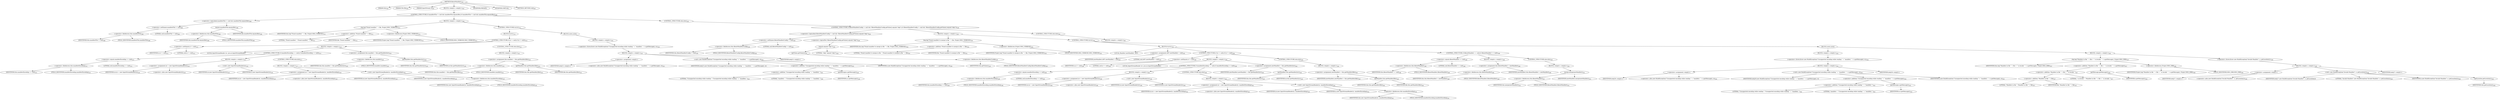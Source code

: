 digraph "filesetManifest" {  
"954" [label = <(METHOD,filesetManifest)<SUB>507</SUB>> ]
"64" [label = <(PARAM,this)<SUB>507</SUB>> ]
"955" [label = <(PARAM,File file)<SUB>507</SUB>> ]
"956" [label = <(PARAM,InputStream is)<SUB>507</SUB>> ]
"957" [label = <(BLOCK,&lt;empty&gt;,&lt;empty&gt;)<SUB>507</SUB>> ]
"958" [label = <(CONTROL_STRUCTURE,if (manifestFile != null &amp;&amp; manifestFile.equals(file)),if (manifestFile != null &amp;&amp; manifestFile.equals(file)))<SUB>508</SUB>> ]
"959" [label = <(&lt;operator&gt;.logicalAnd,manifestFile != null &amp;&amp; manifestFile.equals(file))<SUB>508</SUB>> ]
"960" [label = <(&lt;operator&gt;.notEquals,manifestFile != null)<SUB>508</SUB>> ]
"961" [label = <(&lt;operator&gt;.fieldAccess,this.manifestFile)<SUB>508</SUB>> ]
"962" [label = <(IDENTIFIER,this,manifestFile != null)<SUB>508</SUB>> ]
"963" [label = <(FIELD_IDENTIFIER,manifestFile,manifestFile)<SUB>508</SUB>> ]
"964" [label = <(LITERAL,null,manifestFile != null)<SUB>508</SUB>> ]
"965" [label = <(equals,manifestFile.equals(file))<SUB>508</SUB>> ]
"966" [label = <(&lt;operator&gt;.fieldAccess,this.manifestFile)<SUB>508</SUB>> ]
"967" [label = <(IDENTIFIER,this,manifestFile.equals(file))<SUB>508</SUB>> ]
"968" [label = <(FIELD_IDENTIFIER,manifestFile,manifestFile)<SUB>508</SUB>> ]
"969" [label = <(IDENTIFIER,file,manifestFile.equals(file))<SUB>508</SUB>> ]
"970" [label = <(BLOCK,&lt;empty&gt;,&lt;empty&gt;)<SUB>508</SUB>> ]
"971" [label = <(log,log(&quot;Found manifest &quot; + file, Project.MSG_VERBOSE))<SUB>511</SUB>> ]
"63" [label = <(IDENTIFIER,this,log(&quot;Found manifest &quot; + file, Project.MSG_VERBOSE))<SUB>511</SUB>> ]
"972" [label = <(&lt;operator&gt;.addition,&quot;Found manifest &quot; + file)<SUB>511</SUB>> ]
"973" [label = <(LITERAL,&quot;Found manifest &quot;,&quot;Found manifest &quot; + file)<SUB>511</SUB>> ]
"974" [label = <(IDENTIFIER,file,&quot;Found manifest &quot; + file)<SUB>511</SUB>> ]
"975" [label = <(&lt;operator&gt;.fieldAccess,Project.MSG_VERBOSE)<SUB>511</SUB>> ]
"976" [label = <(IDENTIFIER,Project,log(&quot;Found manifest &quot; + file, Project.MSG_VERBOSE))<SUB>511</SUB>> ]
"977" [label = <(FIELD_IDENTIFIER,MSG_VERBOSE,MSG_VERBOSE)<SUB>511</SUB>> ]
"978" [label = <(CONTROL_STRUCTURE,try,try)<SUB>512</SUB>> ]
"979" [label = <(BLOCK,try,try)<SUB>512</SUB>> ]
"980" [label = <(CONTROL_STRUCTURE,if (is != null),if (is != null))<SUB>513</SUB>> ]
"981" [label = <(&lt;operator&gt;.notEquals,is != null)<SUB>513</SUB>> ]
"982" [label = <(IDENTIFIER,is,is != null)<SUB>513</SUB>> ]
"983" [label = <(LITERAL,null,is != null)<SUB>513</SUB>> ]
"984" [label = <(BLOCK,&lt;empty&gt;,&lt;empty&gt;)<SUB>513</SUB>> ]
"66" [label = <(LOCAL,InputStreamReader isr: java.io.InputStreamReader)> ]
"985" [label = <(CONTROL_STRUCTURE,if (manifestEncoding == null),if (manifestEncoding == null))<SUB>515</SUB>> ]
"986" [label = <(&lt;operator&gt;.equals,manifestEncoding == null)<SUB>515</SUB>> ]
"987" [label = <(&lt;operator&gt;.fieldAccess,this.manifestEncoding)<SUB>515</SUB>> ]
"988" [label = <(IDENTIFIER,this,manifestEncoding == null)<SUB>515</SUB>> ]
"989" [label = <(FIELD_IDENTIFIER,manifestEncoding,manifestEncoding)<SUB>515</SUB>> ]
"990" [label = <(LITERAL,null,manifestEncoding == null)<SUB>515</SUB>> ]
"991" [label = <(BLOCK,&lt;empty&gt;,&lt;empty&gt;)<SUB>515</SUB>> ]
"992" [label = <(&lt;operator&gt;.assignment,isr = new InputStreamReader(is))<SUB>516</SUB>> ]
"993" [label = <(IDENTIFIER,isr,isr = new InputStreamReader(is))<SUB>516</SUB>> ]
"994" [label = <(&lt;operator&gt;.alloc,new InputStreamReader(is))<SUB>516</SUB>> ]
"995" [label = <(&lt;init&gt;,new InputStreamReader(is))<SUB>516</SUB>> ]
"65" [label = <(IDENTIFIER,isr,new InputStreamReader(is))<SUB>516</SUB>> ]
"996" [label = <(IDENTIFIER,is,new InputStreamReader(is))<SUB>516</SUB>> ]
"997" [label = <(CONTROL_STRUCTURE,else,else)<SUB>517</SUB>> ]
"998" [label = <(BLOCK,&lt;empty&gt;,&lt;empty&gt;)<SUB>517</SUB>> ]
"999" [label = <(&lt;operator&gt;.assignment,isr = new InputStreamReader(is, manifestEncoding))<SUB>518</SUB>> ]
"1000" [label = <(IDENTIFIER,isr,isr = new InputStreamReader(is, manifestEncoding))<SUB>518</SUB>> ]
"1001" [label = <(&lt;operator&gt;.alloc,new InputStreamReader(is, manifestEncoding))<SUB>518</SUB>> ]
"1002" [label = <(&lt;init&gt;,new InputStreamReader(is, manifestEncoding))<SUB>518</SUB>> ]
"67" [label = <(IDENTIFIER,isr,new InputStreamReader(is, manifestEncoding))<SUB>518</SUB>> ]
"1003" [label = <(IDENTIFIER,is,new InputStreamReader(is, manifestEncoding))<SUB>518</SUB>> ]
"1004" [label = <(&lt;operator&gt;.fieldAccess,this.manifestEncoding)<SUB>518</SUB>> ]
"1005" [label = <(IDENTIFIER,this,new InputStreamReader(is, manifestEncoding))<SUB>518</SUB>> ]
"1006" [label = <(FIELD_IDENTIFIER,manifestEncoding,manifestEncoding)<SUB>518</SUB>> ]
"1007" [label = <(&lt;operator&gt;.assignment,this.manifest = this.getManifest(isr))<SUB>520</SUB>> ]
"1008" [label = <(&lt;operator&gt;.fieldAccess,this.manifest)<SUB>520</SUB>> ]
"1009" [label = <(IDENTIFIER,this,this.manifest = this.getManifest(isr))<SUB>520</SUB>> ]
"1010" [label = <(FIELD_IDENTIFIER,manifest,manifest)<SUB>520</SUB>> ]
"1011" [label = <(getManifest,this.getManifest(isr))<SUB>520</SUB>> ]
"68" [label = <(IDENTIFIER,this,this.getManifest(isr))<SUB>520</SUB>> ]
"1012" [label = <(IDENTIFIER,isr,this.getManifest(isr))<SUB>520</SUB>> ]
"1013" [label = <(CONTROL_STRUCTURE,else,else)<SUB>521</SUB>> ]
"1014" [label = <(BLOCK,&lt;empty&gt;,&lt;empty&gt;)<SUB>521</SUB>> ]
"1015" [label = <(&lt;operator&gt;.assignment,this.manifest = this.getManifest(file))<SUB>522</SUB>> ]
"1016" [label = <(&lt;operator&gt;.fieldAccess,this.manifest)<SUB>522</SUB>> ]
"1017" [label = <(IDENTIFIER,this,this.manifest = this.getManifest(file))<SUB>522</SUB>> ]
"1018" [label = <(FIELD_IDENTIFIER,manifest,manifest)<SUB>522</SUB>> ]
"1019" [label = <(getManifest,this.getManifest(file))<SUB>522</SUB>> ]
"69" [label = <(IDENTIFIER,this,this.getManifest(file))<SUB>522</SUB>> ]
"1020" [label = <(IDENTIFIER,file,this.getManifest(file))<SUB>522</SUB>> ]
"1021" [label = <(BLOCK,catch,catch)> ]
"1022" [label = <(BLOCK,&lt;empty&gt;,&lt;empty&gt;)<SUB>524</SUB>> ]
"1023" [label = <(&lt;operator&gt;.throw,throw new BuildException(&quot;Unsupported encoding while reading &quot; + &quot;manifest: &quot; + e.getMessage(), e);)<SUB>525</SUB>> ]
"1024" [label = <(BLOCK,&lt;empty&gt;,&lt;empty&gt;)<SUB>525</SUB>> ]
"1025" [label = <(&lt;operator&gt;.assignment,&lt;empty&gt;)> ]
"1026" [label = <(IDENTIFIER,$obj23,&lt;empty&gt;)> ]
"1027" [label = <(&lt;operator&gt;.alloc,new BuildException(&quot;Unsupported encoding while reading &quot; + &quot;manifest: &quot; + e.getMessage(), e))<SUB>525</SUB>> ]
"1028" [label = <(&lt;init&gt;,new BuildException(&quot;Unsupported encoding while reading &quot; + &quot;manifest: &quot; + e.getMessage(), e))<SUB>525</SUB>> ]
"1029" [label = <(IDENTIFIER,$obj23,new BuildException(&quot;Unsupported encoding while reading &quot; + &quot;manifest: &quot; + e.getMessage(), e))> ]
"1030" [label = <(&lt;operator&gt;.addition,&quot;Unsupported encoding while reading &quot; + &quot;manifest: &quot; + e.getMessage())<SUB>525</SUB>> ]
"1031" [label = <(&lt;operator&gt;.addition,&quot;Unsupported encoding while reading &quot; + &quot;manifest: &quot;)<SUB>525</SUB>> ]
"1032" [label = <(LITERAL,&quot;Unsupported encoding while reading &quot;,&quot;Unsupported encoding while reading &quot; + &quot;manifest: &quot;)<SUB>525</SUB>> ]
"1033" [label = <(LITERAL,&quot;manifest: &quot;,&quot;Unsupported encoding while reading &quot; + &quot;manifest: &quot;)<SUB>526</SUB>> ]
"1034" [label = <(getMessage,e.getMessage())<SUB>526</SUB>> ]
"1035" [label = <(IDENTIFIER,e,e.getMessage())<SUB>526</SUB>> ]
"1036" [label = <(IDENTIFIER,e,new BuildException(&quot;Unsupported encoding while reading &quot; + &quot;manifest: &quot; + e.getMessage(), e))<SUB>526</SUB>> ]
"1037" [label = <(IDENTIFIER,$obj23,&lt;empty&gt;)> ]
"1038" [label = <(CONTROL_STRUCTURE,else,else)<SUB>528</SUB>> ]
"1039" [label = <(CONTROL_STRUCTURE,if (filesetManifestConfig != null &amp;&amp; !filesetManifestConfig.getValue().equals(&quot;skip&quot;)),if (filesetManifestConfig != null &amp;&amp; !filesetManifestConfig.getValue().equals(&quot;skip&quot;)))<SUB>528</SUB>> ]
"1040" [label = <(&lt;operator&gt;.logicalAnd,filesetManifestConfig != null &amp;&amp; !filesetManifestConfig.getValue().equals(&quot;skip&quot;))<SUB>528</SUB>> ]
"1041" [label = <(&lt;operator&gt;.notEquals,filesetManifestConfig != null)<SUB>528</SUB>> ]
"1042" [label = <(&lt;operator&gt;.fieldAccess,this.filesetManifestConfig)<SUB>528</SUB>> ]
"1043" [label = <(IDENTIFIER,this,filesetManifestConfig != null)<SUB>528</SUB>> ]
"1044" [label = <(FIELD_IDENTIFIER,filesetManifestConfig,filesetManifestConfig)<SUB>528</SUB>> ]
"1045" [label = <(LITERAL,null,filesetManifestConfig != null)<SUB>528</SUB>> ]
"1046" [label = <(&lt;operator&gt;.logicalNot,!filesetManifestConfig.getValue().equals(&quot;skip&quot;))<SUB>529</SUB>> ]
"1047" [label = <(equals,equals(&quot;skip&quot;))<SUB>529</SUB>> ]
"1048" [label = <(getValue,getValue())<SUB>529</SUB>> ]
"1049" [label = <(&lt;operator&gt;.fieldAccess,this.filesetManifestConfig)<SUB>529</SUB>> ]
"1050" [label = <(IDENTIFIER,this,getValue())<SUB>529</SUB>> ]
"1051" [label = <(FIELD_IDENTIFIER,filesetManifestConfig,filesetManifestConfig)<SUB>529</SUB>> ]
"1052" [label = <(LITERAL,&quot;skip&quot;,equals(&quot;skip&quot;))<SUB>529</SUB>> ]
"1053" [label = <(BLOCK,&lt;empty&gt;,&lt;empty&gt;)<SUB>529</SUB>> ]
"1054" [label = <(log,log(&quot;Found manifest to merge in file &quot; + file, Project.MSG_VERBOSE))<SUB>531</SUB>> ]
"70" [label = <(IDENTIFIER,this,log(&quot;Found manifest to merge in file &quot; + file, Project.MSG_VERBOSE))<SUB>531</SUB>> ]
"1055" [label = <(&lt;operator&gt;.addition,&quot;Found manifest to merge in file &quot; + file)<SUB>531</SUB>> ]
"1056" [label = <(LITERAL,&quot;Found manifest to merge in file &quot;,&quot;Found manifest to merge in file &quot; + file)<SUB>531</SUB>> ]
"1057" [label = <(IDENTIFIER,file,&quot;Found manifest to merge in file &quot; + file)<SUB>531</SUB>> ]
"1058" [label = <(&lt;operator&gt;.fieldAccess,Project.MSG_VERBOSE)<SUB>532</SUB>> ]
"1059" [label = <(IDENTIFIER,Project,log(&quot;Found manifest to merge in file &quot; + file, Project.MSG_VERBOSE))<SUB>532</SUB>> ]
"1060" [label = <(FIELD_IDENTIFIER,MSG_VERBOSE,MSG_VERBOSE)<SUB>532</SUB>> ]
"1061" [label = <(CONTROL_STRUCTURE,try,try)<SUB>534</SUB>> ]
"1062" [label = <(BLOCK,try,try)<SUB>534</SUB>> ]
"1063" [label = <(LOCAL,Manifest newManifest: ANY)> ]
"1064" [label = <(&lt;operator&gt;.assignment,ANY newManifest = null)<SUB>535</SUB>> ]
"1065" [label = <(IDENTIFIER,newManifest,ANY newManifest = null)<SUB>535</SUB>> ]
"1066" [label = <(LITERAL,null,ANY newManifest = null)<SUB>535</SUB>> ]
"1067" [label = <(CONTROL_STRUCTURE,if (is != null),if (is != null))<SUB>536</SUB>> ]
"1068" [label = <(&lt;operator&gt;.notEquals,is != null)<SUB>536</SUB>> ]
"1069" [label = <(IDENTIFIER,is,is != null)<SUB>536</SUB>> ]
"1070" [label = <(LITERAL,null,is != null)<SUB>536</SUB>> ]
"1071" [label = <(BLOCK,&lt;empty&gt;,&lt;empty&gt;)<SUB>536</SUB>> ]
"72" [label = <(LOCAL,InputStreamReader isr: java.io.InputStreamReader)> ]
"1072" [label = <(CONTROL_STRUCTURE,if (manifestEncoding == null),if (manifestEncoding == null))<SUB>538</SUB>> ]
"1073" [label = <(&lt;operator&gt;.equals,manifestEncoding == null)<SUB>538</SUB>> ]
"1074" [label = <(&lt;operator&gt;.fieldAccess,this.manifestEncoding)<SUB>538</SUB>> ]
"1075" [label = <(IDENTIFIER,this,manifestEncoding == null)<SUB>538</SUB>> ]
"1076" [label = <(FIELD_IDENTIFIER,manifestEncoding,manifestEncoding)<SUB>538</SUB>> ]
"1077" [label = <(LITERAL,null,manifestEncoding == null)<SUB>538</SUB>> ]
"1078" [label = <(BLOCK,&lt;empty&gt;,&lt;empty&gt;)<SUB>538</SUB>> ]
"1079" [label = <(&lt;operator&gt;.assignment,isr = new InputStreamReader(is))<SUB>539</SUB>> ]
"1080" [label = <(IDENTIFIER,isr,isr = new InputStreamReader(is))<SUB>539</SUB>> ]
"1081" [label = <(&lt;operator&gt;.alloc,new InputStreamReader(is))<SUB>539</SUB>> ]
"1082" [label = <(&lt;init&gt;,new InputStreamReader(is))<SUB>539</SUB>> ]
"71" [label = <(IDENTIFIER,isr,new InputStreamReader(is))<SUB>539</SUB>> ]
"1083" [label = <(IDENTIFIER,is,new InputStreamReader(is))<SUB>539</SUB>> ]
"1084" [label = <(CONTROL_STRUCTURE,else,else)<SUB>540</SUB>> ]
"1085" [label = <(BLOCK,&lt;empty&gt;,&lt;empty&gt;)<SUB>540</SUB>> ]
"1086" [label = <(&lt;operator&gt;.assignment,isr = new InputStreamReader(is, manifestEncoding))<SUB>541</SUB>> ]
"1087" [label = <(IDENTIFIER,isr,isr = new InputStreamReader(is, manifestEncoding))<SUB>541</SUB>> ]
"1088" [label = <(&lt;operator&gt;.alloc,new InputStreamReader(is, manifestEncoding))<SUB>541</SUB>> ]
"1089" [label = <(&lt;init&gt;,new InputStreamReader(is, manifestEncoding))<SUB>541</SUB>> ]
"73" [label = <(IDENTIFIER,isr,new InputStreamReader(is, manifestEncoding))<SUB>541</SUB>> ]
"1090" [label = <(IDENTIFIER,is,new InputStreamReader(is, manifestEncoding))<SUB>541</SUB>> ]
"1091" [label = <(&lt;operator&gt;.fieldAccess,this.manifestEncoding)<SUB>541</SUB>> ]
"1092" [label = <(IDENTIFIER,this,new InputStreamReader(is, manifestEncoding))<SUB>541</SUB>> ]
"1093" [label = <(FIELD_IDENTIFIER,manifestEncoding,manifestEncoding)<SUB>541</SUB>> ]
"1094" [label = <(&lt;operator&gt;.assignment,newManifest = this.getManifest(isr))<SUB>543</SUB>> ]
"1095" [label = <(IDENTIFIER,newManifest,newManifest = this.getManifest(isr))<SUB>543</SUB>> ]
"1096" [label = <(getManifest,this.getManifest(isr))<SUB>543</SUB>> ]
"74" [label = <(IDENTIFIER,this,this.getManifest(isr))<SUB>543</SUB>> ]
"1097" [label = <(IDENTIFIER,isr,this.getManifest(isr))<SUB>543</SUB>> ]
"1098" [label = <(CONTROL_STRUCTURE,else,else)<SUB>544</SUB>> ]
"1099" [label = <(BLOCK,&lt;empty&gt;,&lt;empty&gt;)<SUB>544</SUB>> ]
"1100" [label = <(&lt;operator&gt;.assignment,newManifest = this.getManifest(file))<SUB>545</SUB>> ]
"1101" [label = <(IDENTIFIER,newManifest,newManifest = this.getManifest(file))<SUB>545</SUB>> ]
"1102" [label = <(getManifest,this.getManifest(file))<SUB>545</SUB>> ]
"75" [label = <(IDENTIFIER,this,this.getManifest(file))<SUB>545</SUB>> ]
"1103" [label = <(IDENTIFIER,file,this.getManifest(file))<SUB>545</SUB>> ]
"1104" [label = <(CONTROL_STRUCTURE,if (filesetManifest == null),if (filesetManifest == null))<SUB>548</SUB>> ]
"1105" [label = <(&lt;operator&gt;.equals,filesetManifest == null)<SUB>548</SUB>> ]
"1106" [label = <(&lt;operator&gt;.fieldAccess,this.filesetManifest)<SUB>548</SUB>> ]
"1107" [label = <(IDENTIFIER,this,filesetManifest == null)<SUB>548</SUB>> ]
"1108" [label = <(FIELD_IDENTIFIER,filesetManifest,filesetManifest)<SUB>548</SUB>> ]
"1109" [label = <(LITERAL,null,filesetManifest == null)<SUB>548</SUB>> ]
"1110" [label = <(BLOCK,&lt;empty&gt;,&lt;empty&gt;)<SUB>548</SUB>> ]
"1111" [label = <(&lt;operator&gt;.assignment,this.filesetManifest = newManifest)<SUB>549</SUB>> ]
"1112" [label = <(&lt;operator&gt;.fieldAccess,this.filesetManifest)<SUB>549</SUB>> ]
"1113" [label = <(IDENTIFIER,this,this.filesetManifest = newManifest)<SUB>549</SUB>> ]
"1114" [label = <(FIELD_IDENTIFIER,filesetManifest,filesetManifest)<SUB>549</SUB>> ]
"1115" [label = <(IDENTIFIER,newManifest,this.filesetManifest = newManifest)<SUB>549</SUB>> ]
"1116" [label = <(CONTROL_STRUCTURE,else,else)<SUB>550</SUB>> ]
"1117" [label = <(BLOCK,&lt;empty&gt;,&lt;empty&gt;)<SUB>550</SUB>> ]
"1118" [label = <(merge,merge(newManifest))<SUB>551</SUB>> ]
"1119" [label = <(&lt;operator&gt;.fieldAccess,this.filesetManifest)<SUB>551</SUB>> ]
"1120" [label = <(IDENTIFIER,this,merge(newManifest))<SUB>551</SUB>> ]
"1121" [label = <(FIELD_IDENTIFIER,filesetManifest,filesetManifest)<SUB>551</SUB>> ]
"1122" [label = <(IDENTIFIER,newManifest,merge(newManifest))<SUB>551</SUB>> ]
"1123" [label = <(BLOCK,catch,catch)> ]
"1124" [label = <(BLOCK,&lt;empty&gt;,&lt;empty&gt;)<SUB>553</SUB>> ]
"1125" [label = <(&lt;operator&gt;.throw,throw new BuildException(&quot;Unsupported encoding while reading &quot; + &quot;manifest: &quot; + e.getMessage(), e);)<SUB>554</SUB>> ]
"1126" [label = <(BLOCK,&lt;empty&gt;,&lt;empty&gt;)<SUB>554</SUB>> ]
"1127" [label = <(&lt;operator&gt;.assignment,&lt;empty&gt;)> ]
"1128" [label = <(IDENTIFIER,$obj26,&lt;empty&gt;)> ]
"1129" [label = <(&lt;operator&gt;.alloc,new BuildException(&quot;Unsupported encoding while reading &quot; + &quot;manifest: &quot; + e.getMessage(), e))<SUB>554</SUB>> ]
"1130" [label = <(&lt;init&gt;,new BuildException(&quot;Unsupported encoding while reading &quot; + &quot;manifest: &quot; + e.getMessage(), e))<SUB>554</SUB>> ]
"1131" [label = <(IDENTIFIER,$obj26,new BuildException(&quot;Unsupported encoding while reading &quot; + &quot;manifest: &quot; + e.getMessage(), e))> ]
"1132" [label = <(&lt;operator&gt;.addition,&quot;Unsupported encoding while reading &quot; + &quot;manifest: &quot; + e.getMessage())<SUB>554</SUB>> ]
"1133" [label = <(&lt;operator&gt;.addition,&quot;Unsupported encoding while reading &quot; + &quot;manifest: &quot;)<SUB>554</SUB>> ]
"1134" [label = <(LITERAL,&quot;Unsupported encoding while reading &quot;,&quot;Unsupported encoding while reading &quot; + &quot;manifest: &quot;)<SUB>554</SUB>> ]
"1135" [label = <(LITERAL,&quot;manifest: &quot;,&quot;Unsupported encoding while reading &quot; + &quot;manifest: &quot;)<SUB>555</SUB>> ]
"1136" [label = <(getMessage,e.getMessage())<SUB>555</SUB>> ]
"1137" [label = <(IDENTIFIER,e,e.getMessage())<SUB>555</SUB>> ]
"1138" [label = <(IDENTIFIER,e,new BuildException(&quot;Unsupported encoding while reading &quot; + &quot;manifest: &quot; + e.getMessage(), e))<SUB>555</SUB>> ]
"1139" [label = <(IDENTIFIER,$obj26,&lt;empty&gt;)> ]
"1140" [label = <(BLOCK,&lt;empty&gt;,&lt;empty&gt;)<SUB>556</SUB>> ]
"1141" [label = <(log,log(&quot;Manifest in file &quot; + file + &quot; is invalid: &quot; + e.getMessage(), Project.MSG_ERR))<SUB>557</SUB>> ]
"76" [label = <(IDENTIFIER,this,log(&quot;Manifest in file &quot; + file + &quot; is invalid: &quot; + e.getMessage(), Project.MSG_ERR))<SUB>557</SUB>> ]
"1142" [label = <(&lt;operator&gt;.addition,&quot;Manifest in file &quot; + file + &quot; is invalid: &quot; + e.getMessage())<SUB>557</SUB>> ]
"1143" [label = <(&lt;operator&gt;.addition,&quot;Manifest in file &quot; + file + &quot; is invalid: &quot;)<SUB>557</SUB>> ]
"1144" [label = <(&lt;operator&gt;.addition,&quot;Manifest in file &quot; + file)<SUB>557</SUB>> ]
"1145" [label = <(LITERAL,&quot;Manifest in file &quot;,&quot;Manifest in file &quot; + file)<SUB>557</SUB>> ]
"1146" [label = <(IDENTIFIER,file,&quot;Manifest in file &quot; + file)<SUB>557</SUB>> ]
"1147" [label = <(LITERAL,&quot; is invalid: &quot;,&quot;Manifest in file &quot; + file + &quot; is invalid: &quot;)<SUB>557</SUB>> ]
"1148" [label = <(getMessage,getMessage())<SUB>558</SUB>> ]
"1149" [label = <(IDENTIFIER,e,getMessage())<SUB>558</SUB>> ]
"1150" [label = <(&lt;operator&gt;.fieldAccess,Project.MSG_ERR)<SUB>558</SUB>> ]
"1151" [label = <(IDENTIFIER,Project,log(&quot;Manifest in file &quot; + file + &quot; is invalid: &quot; + e.getMessage(), Project.MSG_ERR))<SUB>558</SUB>> ]
"1152" [label = <(FIELD_IDENTIFIER,MSG_ERR,MSG_ERR)<SUB>558</SUB>> ]
"1153" [label = <(&lt;operator&gt;.throw,throw new BuildException(&quot;Invalid Manifest&quot;, e, getLocation());)<SUB>559</SUB>> ]
"1154" [label = <(BLOCK,&lt;empty&gt;,&lt;empty&gt;)<SUB>559</SUB>> ]
"1155" [label = <(&lt;operator&gt;.assignment,&lt;empty&gt;)> ]
"1156" [label = <(IDENTIFIER,$obj27,&lt;empty&gt;)> ]
"1157" [label = <(&lt;operator&gt;.alloc,new BuildException(&quot;Invalid Manifest&quot;, e, getLocation()))<SUB>559</SUB>> ]
"1158" [label = <(&lt;init&gt;,new BuildException(&quot;Invalid Manifest&quot;, e, getLocation()))<SUB>559</SUB>> ]
"1159" [label = <(IDENTIFIER,$obj27,new BuildException(&quot;Invalid Manifest&quot;, e, getLocation()))> ]
"1160" [label = <(LITERAL,&quot;Invalid Manifest&quot;,new BuildException(&quot;Invalid Manifest&quot;, e, getLocation()))<SUB>559</SUB>> ]
"1161" [label = <(IDENTIFIER,e,new BuildException(&quot;Invalid Manifest&quot;, e, getLocation()))<SUB>559</SUB>> ]
"1162" [label = <(getLocation,getLocation())<SUB>559</SUB>> ]
"77" [label = <(IDENTIFIER,this,getLocation())<SUB>559</SUB>> ]
"1163" [label = <(IDENTIFIER,$obj27,&lt;empty&gt;)> ]
"1164" [label = <(CONTROL_STRUCTURE,else,else)<SUB>561</SUB>> ]
"1165" [label = <(BLOCK,&lt;empty&gt;,&lt;empty&gt;)<SUB>561</SUB>> ]
"1166" [label = <(MODIFIER,PRIVATE)> ]
"1167" [label = <(MODIFIER,VIRTUAL)> ]
"1168" [label = <(METHOD_RETURN,void)<SUB>507</SUB>> ]
  "954" -> "64" 
  "954" -> "955" 
  "954" -> "956" 
  "954" -> "957" 
  "954" -> "1166" 
  "954" -> "1167" 
  "954" -> "1168" 
  "957" -> "958" 
  "958" -> "959" 
  "958" -> "970" 
  "958" -> "1038" 
  "959" -> "960" 
  "959" -> "965" 
  "960" -> "961" 
  "960" -> "964" 
  "961" -> "962" 
  "961" -> "963" 
  "965" -> "966" 
  "965" -> "969" 
  "966" -> "967" 
  "966" -> "968" 
  "970" -> "971" 
  "970" -> "978" 
  "971" -> "63" 
  "971" -> "972" 
  "971" -> "975" 
  "972" -> "973" 
  "972" -> "974" 
  "975" -> "976" 
  "975" -> "977" 
  "978" -> "979" 
  "978" -> "1021" 
  "979" -> "980" 
  "980" -> "981" 
  "980" -> "984" 
  "980" -> "1013" 
  "981" -> "982" 
  "981" -> "983" 
  "984" -> "66" 
  "984" -> "985" 
  "984" -> "1007" 
  "985" -> "986" 
  "985" -> "991" 
  "985" -> "997" 
  "986" -> "987" 
  "986" -> "990" 
  "987" -> "988" 
  "987" -> "989" 
  "991" -> "992" 
  "991" -> "995" 
  "992" -> "993" 
  "992" -> "994" 
  "995" -> "65" 
  "995" -> "996" 
  "997" -> "998" 
  "998" -> "999" 
  "998" -> "1002" 
  "999" -> "1000" 
  "999" -> "1001" 
  "1002" -> "67" 
  "1002" -> "1003" 
  "1002" -> "1004" 
  "1004" -> "1005" 
  "1004" -> "1006" 
  "1007" -> "1008" 
  "1007" -> "1011" 
  "1008" -> "1009" 
  "1008" -> "1010" 
  "1011" -> "68" 
  "1011" -> "1012" 
  "1013" -> "1014" 
  "1014" -> "1015" 
  "1015" -> "1016" 
  "1015" -> "1019" 
  "1016" -> "1017" 
  "1016" -> "1018" 
  "1019" -> "69" 
  "1019" -> "1020" 
  "1021" -> "1022" 
  "1022" -> "1023" 
  "1023" -> "1024" 
  "1024" -> "1025" 
  "1024" -> "1028" 
  "1024" -> "1037" 
  "1025" -> "1026" 
  "1025" -> "1027" 
  "1028" -> "1029" 
  "1028" -> "1030" 
  "1028" -> "1036" 
  "1030" -> "1031" 
  "1030" -> "1034" 
  "1031" -> "1032" 
  "1031" -> "1033" 
  "1034" -> "1035" 
  "1038" -> "1039" 
  "1039" -> "1040" 
  "1039" -> "1053" 
  "1039" -> "1164" 
  "1040" -> "1041" 
  "1040" -> "1046" 
  "1041" -> "1042" 
  "1041" -> "1045" 
  "1042" -> "1043" 
  "1042" -> "1044" 
  "1046" -> "1047" 
  "1047" -> "1048" 
  "1047" -> "1052" 
  "1048" -> "1049" 
  "1049" -> "1050" 
  "1049" -> "1051" 
  "1053" -> "1054" 
  "1053" -> "1061" 
  "1054" -> "70" 
  "1054" -> "1055" 
  "1054" -> "1058" 
  "1055" -> "1056" 
  "1055" -> "1057" 
  "1058" -> "1059" 
  "1058" -> "1060" 
  "1061" -> "1062" 
  "1061" -> "1123" 
  "1062" -> "1063" 
  "1062" -> "1064" 
  "1062" -> "1067" 
  "1062" -> "1104" 
  "1064" -> "1065" 
  "1064" -> "1066" 
  "1067" -> "1068" 
  "1067" -> "1071" 
  "1067" -> "1098" 
  "1068" -> "1069" 
  "1068" -> "1070" 
  "1071" -> "72" 
  "1071" -> "1072" 
  "1071" -> "1094" 
  "1072" -> "1073" 
  "1072" -> "1078" 
  "1072" -> "1084" 
  "1073" -> "1074" 
  "1073" -> "1077" 
  "1074" -> "1075" 
  "1074" -> "1076" 
  "1078" -> "1079" 
  "1078" -> "1082" 
  "1079" -> "1080" 
  "1079" -> "1081" 
  "1082" -> "71" 
  "1082" -> "1083" 
  "1084" -> "1085" 
  "1085" -> "1086" 
  "1085" -> "1089" 
  "1086" -> "1087" 
  "1086" -> "1088" 
  "1089" -> "73" 
  "1089" -> "1090" 
  "1089" -> "1091" 
  "1091" -> "1092" 
  "1091" -> "1093" 
  "1094" -> "1095" 
  "1094" -> "1096" 
  "1096" -> "74" 
  "1096" -> "1097" 
  "1098" -> "1099" 
  "1099" -> "1100" 
  "1100" -> "1101" 
  "1100" -> "1102" 
  "1102" -> "75" 
  "1102" -> "1103" 
  "1104" -> "1105" 
  "1104" -> "1110" 
  "1104" -> "1116" 
  "1105" -> "1106" 
  "1105" -> "1109" 
  "1106" -> "1107" 
  "1106" -> "1108" 
  "1110" -> "1111" 
  "1111" -> "1112" 
  "1111" -> "1115" 
  "1112" -> "1113" 
  "1112" -> "1114" 
  "1116" -> "1117" 
  "1117" -> "1118" 
  "1118" -> "1119" 
  "1118" -> "1122" 
  "1119" -> "1120" 
  "1119" -> "1121" 
  "1123" -> "1124" 
  "1123" -> "1140" 
  "1124" -> "1125" 
  "1125" -> "1126" 
  "1126" -> "1127" 
  "1126" -> "1130" 
  "1126" -> "1139" 
  "1127" -> "1128" 
  "1127" -> "1129" 
  "1130" -> "1131" 
  "1130" -> "1132" 
  "1130" -> "1138" 
  "1132" -> "1133" 
  "1132" -> "1136" 
  "1133" -> "1134" 
  "1133" -> "1135" 
  "1136" -> "1137" 
  "1140" -> "1141" 
  "1140" -> "1153" 
  "1141" -> "76" 
  "1141" -> "1142" 
  "1141" -> "1150" 
  "1142" -> "1143" 
  "1142" -> "1148" 
  "1143" -> "1144" 
  "1143" -> "1147" 
  "1144" -> "1145" 
  "1144" -> "1146" 
  "1148" -> "1149" 
  "1150" -> "1151" 
  "1150" -> "1152" 
  "1153" -> "1154" 
  "1154" -> "1155" 
  "1154" -> "1158" 
  "1154" -> "1163" 
  "1155" -> "1156" 
  "1155" -> "1157" 
  "1158" -> "1159" 
  "1158" -> "1160" 
  "1158" -> "1161" 
  "1158" -> "1162" 
  "1162" -> "77" 
  "1164" -> "1165" 
}

